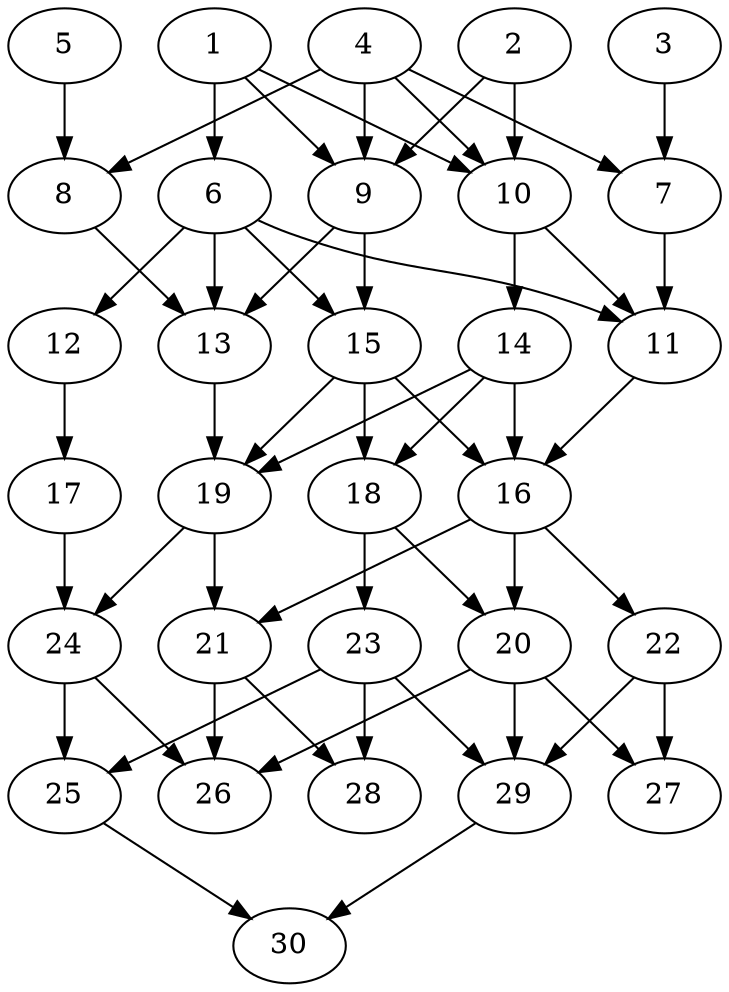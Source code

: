 // DAG automatically generated by daggen at Thu Oct  3 14:04:19 2019
// ./daggen --dot -n 30 --ccr 0.5 --fat 0.5 --regular 0.9 --density 0.6 --mindata 5242880 --maxdata 52428800 
digraph G {
  1 [size="21348352", alpha="0.19", expect_size="10674176"] 
  1 -> 6 [size ="10674176"]
  1 -> 9 [size ="10674176"]
  1 -> 10 [size ="10674176"]
  2 [size="92815360", alpha="0.15", expect_size="46407680"] 
  2 -> 9 [size ="46407680"]
  2 -> 10 [size ="46407680"]
  3 [size="101230592", alpha="0.11", expect_size="50615296"] 
  3 -> 7 [size ="50615296"]
  4 [size="48332800", alpha="0.14", expect_size="24166400"] 
  4 -> 7 [size ="24166400"]
  4 -> 8 [size ="24166400"]
  4 -> 9 [size ="24166400"]
  4 -> 10 [size ="24166400"]
  5 [size="27006976", alpha="0.03", expect_size="13503488"] 
  5 -> 8 [size ="13503488"]
  6 [size="76953600", alpha="0.02", expect_size="38476800"] 
  6 -> 11 [size ="38476800"]
  6 -> 12 [size ="38476800"]
  6 -> 13 [size ="38476800"]
  6 -> 15 [size ="38476800"]
  7 [size="91545600", alpha="0.19", expect_size="45772800"] 
  7 -> 11 [size ="45772800"]
  8 [size="103854080", alpha="0.05", expect_size="51927040"] 
  8 -> 13 [size ="51927040"]
  9 [size="66496512", alpha="0.02", expect_size="33248256"] 
  9 -> 13 [size ="33248256"]
  9 -> 15 [size ="33248256"]
  10 [size="101855232", alpha="0.14", expect_size="50927616"] 
  10 -> 11 [size ="50927616"]
  10 -> 14 [size ="50927616"]
  11 [size="34113536", alpha="0.05", expect_size="17056768"] 
  11 -> 16 [size ="17056768"]
  12 [size="31703040", alpha="0.06", expect_size="15851520"] 
  12 -> 17 [size ="15851520"]
  13 [size="103624704", alpha="0.12", expect_size="51812352"] 
  13 -> 19 [size ="51812352"]
  14 [size="60155904", alpha="0.18", expect_size="30077952"] 
  14 -> 16 [size ="30077952"]
  14 -> 18 [size ="30077952"]
  14 -> 19 [size ="30077952"]
  15 [size="30871552", alpha="0.08", expect_size="15435776"] 
  15 -> 16 [size ="15435776"]
  15 -> 18 [size ="15435776"]
  15 -> 19 [size ="15435776"]
  16 [size="43843584", alpha="0.10", expect_size="21921792"] 
  16 -> 20 [size ="21921792"]
  16 -> 21 [size ="21921792"]
  16 -> 22 [size ="21921792"]
  17 [size="53563392", alpha="0.02", expect_size="26781696"] 
  17 -> 24 [size ="26781696"]
  18 [size="49420288", alpha="0.15", expect_size="24710144"] 
  18 -> 20 [size ="24710144"]
  18 -> 23 [size ="24710144"]
  19 [size="71516160", alpha="0.03", expect_size="35758080"] 
  19 -> 21 [size ="35758080"]
  19 -> 24 [size ="35758080"]
  20 [size="81354752", alpha="0.06", expect_size="40677376"] 
  20 -> 26 [size ="40677376"]
  20 -> 27 [size ="40677376"]
  20 -> 29 [size ="40677376"]
  21 [size="53239808", alpha="0.11", expect_size="26619904"] 
  21 -> 26 [size ="26619904"]
  21 -> 28 [size ="26619904"]
  22 [size="76154880", alpha="0.13", expect_size="38077440"] 
  22 -> 27 [size ="38077440"]
  22 -> 29 [size ="38077440"]
  23 [size="104310784", alpha="0.14", expect_size="52155392"] 
  23 -> 25 [size ="52155392"]
  23 -> 28 [size ="52155392"]
  23 -> 29 [size ="52155392"]
  24 [size="67371008", alpha="0.04", expect_size="33685504"] 
  24 -> 25 [size ="33685504"]
  24 -> 26 [size ="33685504"]
  25 [size="56342528", alpha="0.17", expect_size="28171264"] 
  25 -> 30 [size ="28171264"]
  26 [size="92272640", alpha="0.04", expect_size="46136320"] 
  27 [size="45203456", alpha="0.09", expect_size="22601728"] 
  28 [size="53991424", alpha="0.13", expect_size="26995712"] 
  29 [size="32045056", alpha="0.09", expect_size="16022528"] 
  29 -> 30 [size ="16022528"]
  30 [size="46583808", alpha="0.04", expect_size="23291904"] 
}
